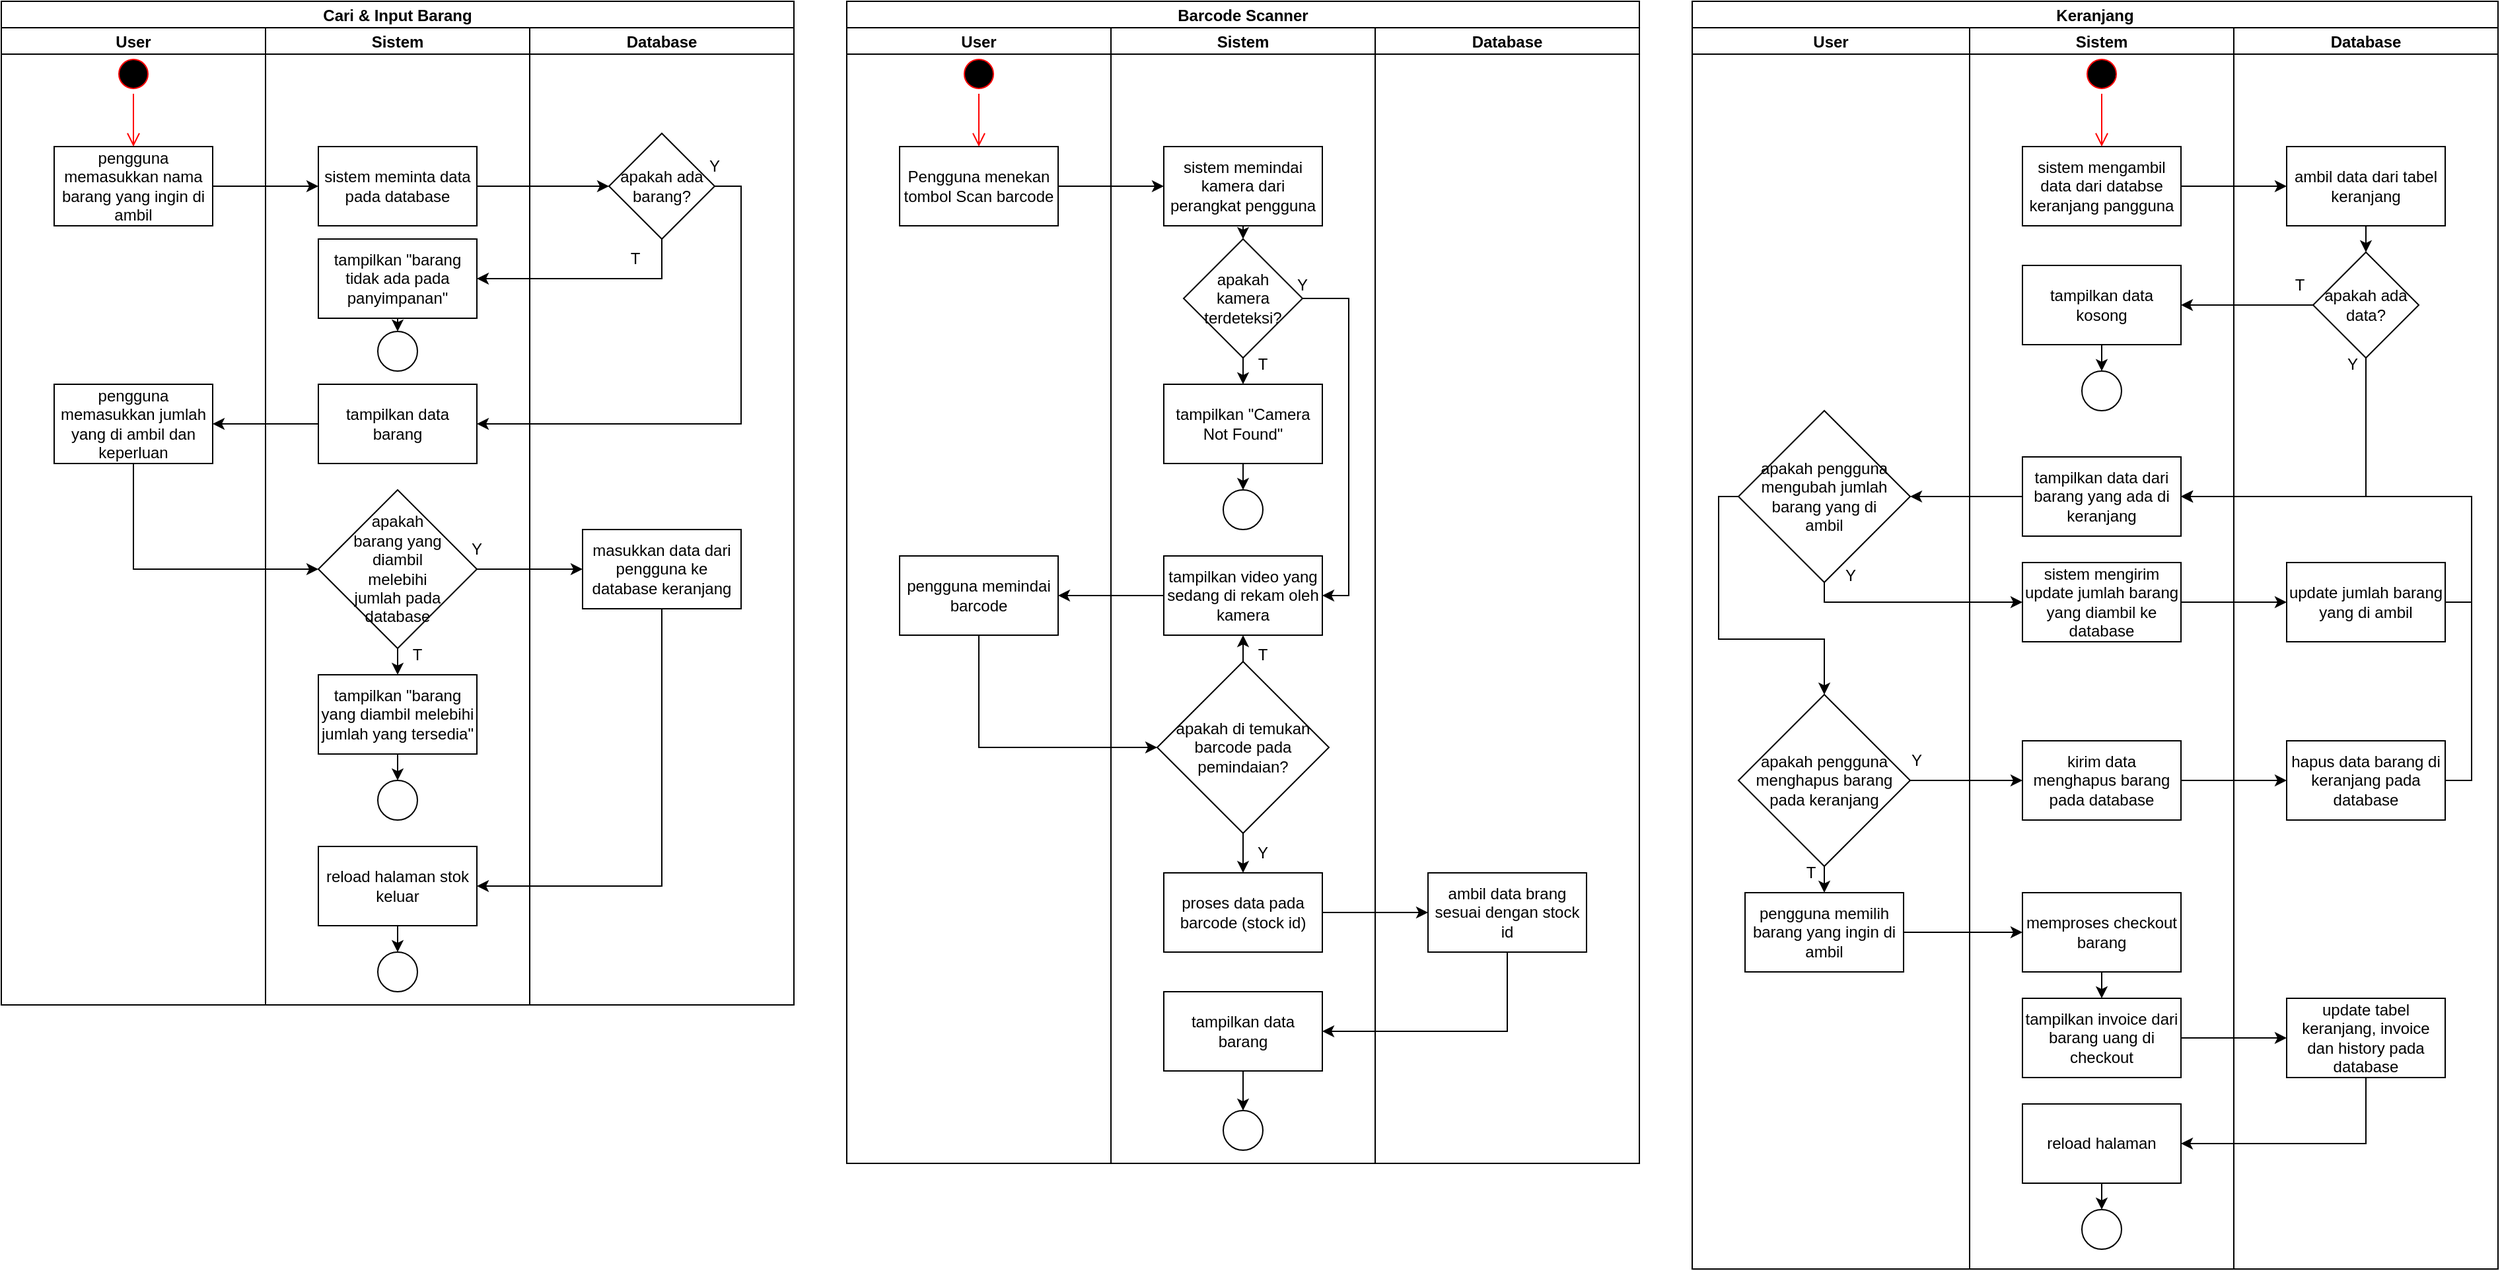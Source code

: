 <mxfile version="16.0.0" type="device"><diagram id="kzayJ_H7ZCPxrbQRtE1H" name="Page-1"><mxGraphModel dx="868" dy="482" grid="1" gridSize="10" guides="1" tooltips="1" connect="1" arrows="1" fold="1" page="1" pageScale="1" pageWidth="850" pageHeight="1100" math="0" shadow="0"><root><mxCell id="0"/><mxCell id="1" parent="0"/><mxCell id="sEa6n2HTUm80ZeUwqsdE-1" value="Cari &amp; Input Barang" style="swimlane;childLayout=stackLayout;resizeParent=1;resizeParentMax=0;startSize=20;" vertex="1" parent="1"><mxGeometry x="40" y="40" width="600" height="760" as="geometry"/></mxCell><mxCell id="sEa6n2HTUm80ZeUwqsdE-2" value="User" style="swimlane;startSize=20;" vertex="1" parent="sEa6n2HTUm80ZeUwqsdE-1"><mxGeometry y="20" width="200" height="740" as="geometry"/></mxCell><mxCell id="sEa6n2HTUm80ZeUwqsdE-5" value="" style="ellipse;html=1;shape=startState;fillColor=#000000;strokeColor=#ff0000;" vertex="1" parent="sEa6n2HTUm80ZeUwqsdE-2"><mxGeometry x="85" y="20" width="30" height="30" as="geometry"/></mxCell><mxCell id="sEa6n2HTUm80ZeUwqsdE-6" value="" style="edgeStyle=orthogonalEdgeStyle;html=1;verticalAlign=bottom;endArrow=open;endSize=8;strokeColor=#ff0000;rounded=0;" edge="1" source="sEa6n2HTUm80ZeUwqsdE-5" parent="sEa6n2HTUm80ZeUwqsdE-2"><mxGeometry relative="1" as="geometry"><mxPoint x="100" y="90" as="targetPoint"/></mxGeometry></mxCell><mxCell id="sEa6n2HTUm80ZeUwqsdE-8" value="pengguna memasukkan nama barang yang ingin di ambil" style="rounded=0;whiteSpace=wrap;html=1;" vertex="1" parent="sEa6n2HTUm80ZeUwqsdE-2"><mxGeometry x="40" y="90" width="120" height="60" as="geometry"/></mxCell><mxCell id="sEa6n2HTUm80ZeUwqsdE-15" value="pengguna memasukkan jumlah yang di ambil dan keperluan" style="rounded=0;whiteSpace=wrap;html=1;" vertex="1" parent="sEa6n2HTUm80ZeUwqsdE-2"><mxGeometry x="40" y="270" width="120" height="60" as="geometry"/></mxCell><mxCell id="sEa6n2HTUm80ZeUwqsdE-3" value="Sistem" style="swimlane;startSize=20;" vertex="1" parent="sEa6n2HTUm80ZeUwqsdE-1"><mxGeometry x="200" y="20" width="200" height="740" as="geometry"/></mxCell><mxCell id="sEa6n2HTUm80ZeUwqsdE-9" value="sistem meminta data pada database" style="rounded=0;whiteSpace=wrap;html=1;" vertex="1" parent="sEa6n2HTUm80ZeUwqsdE-3"><mxGeometry x="40" y="90" width="120" height="60" as="geometry"/></mxCell><mxCell id="sEa6n2HTUm80ZeUwqsdE-13" style="edgeStyle=orthogonalEdgeStyle;rounded=0;orthogonalLoop=1;jettySize=auto;html=1;exitX=0.5;exitY=1;exitDx=0;exitDy=0;entryX=0.5;entryY=0;entryDx=0;entryDy=0;" edge="1" parent="sEa6n2HTUm80ZeUwqsdE-3" source="sEa6n2HTUm80ZeUwqsdE-11" target="sEa6n2HTUm80ZeUwqsdE-12"><mxGeometry relative="1" as="geometry"/></mxCell><mxCell id="sEa6n2HTUm80ZeUwqsdE-11" value="tampilkan &quot;barang tidak ada pada panyimpanan&quot;" style="rounded=0;whiteSpace=wrap;html=1;" vertex="1" parent="sEa6n2HTUm80ZeUwqsdE-3"><mxGeometry x="40" y="160" width="120" height="60" as="geometry"/></mxCell><mxCell id="sEa6n2HTUm80ZeUwqsdE-12" value="" style="ellipse;whiteSpace=wrap;html=1;aspect=fixed;" vertex="1" parent="sEa6n2HTUm80ZeUwqsdE-3"><mxGeometry x="85" y="230" width="30" height="30" as="geometry"/></mxCell><mxCell id="sEa6n2HTUm80ZeUwqsdE-14" value="tampilkan data barang" style="rounded=0;whiteSpace=wrap;html=1;" vertex="1" parent="sEa6n2HTUm80ZeUwqsdE-3"><mxGeometry x="40" y="270" width="120" height="60" as="geometry"/></mxCell><mxCell id="sEa6n2HTUm80ZeUwqsdE-27" style="edgeStyle=orthogonalEdgeStyle;rounded=0;orthogonalLoop=1;jettySize=auto;html=1;exitX=0.5;exitY=1;exitDx=0;exitDy=0;entryX=0.5;entryY=0;entryDx=0;entryDy=0;" edge="1" parent="sEa6n2HTUm80ZeUwqsdE-3" source="sEa6n2HTUm80ZeUwqsdE-17" target="sEa6n2HTUm80ZeUwqsdE-16"><mxGeometry relative="1" as="geometry"/></mxCell><mxCell id="sEa6n2HTUm80ZeUwqsdE-17" value="apakah barang yang diambil melebihi jumlah pada database" style="rhombus;whiteSpace=wrap;html=1;spacing=20;spacingLeft=5;spacingRight=5;" vertex="1" parent="sEa6n2HTUm80ZeUwqsdE-3"><mxGeometry x="40" y="350" width="120" height="120" as="geometry"/></mxCell><mxCell id="sEa6n2HTUm80ZeUwqsdE-32" style="edgeStyle=orthogonalEdgeStyle;rounded=0;orthogonalLoop=1;jettySize=auto;html=1;exitX=0.5;exitY=1;exitDx=0;exitDy=0;entryX=0.5;entryY=0;entryDx=0;entryDy=0;" edge="1" parent="sEa6n2HTUm80ZeUwqsdE-3" source="sEa6n2HTUm80ZeUwqsdE-16" target="sEa6n2HTUm80ZeUwqsdE-31"><mxGeometry relative="1" as="geometry"/></mxCell><mxCell id="sEa6n2HTUm80ZeUwqsdE-16" value="tampilkan &quot;barang yang diambil melebihi jumlah yang tersedia&quot;" style="rounded=0;whiteSpace=wrap;html=1;" vertex="1" parent="sEa6n2HTUm80ZeUwqsdE-3"><mxGeometry x="40" y="490" width="120" height="60" as="geometry"/></mxCell><mxCell id="sEa6n2HTUm80ZeUwqsdE-30" style="edgeStyle=orthogonalEdgeStyle;rounded=0;orthogonalLoop=1;jettySize=auto;html=1;exitX=0.5;exitY=1;exitDx=0;exitDy=0;entryX=0.5;entryY=0;entryDx=0;entryDy=0;" edge="1" parent="sEa6n2HTUm80ZeUwqsdE-3" source="sEa6n2HTUm80ZeUwqsdE-19" target="sEa6n2HTUm80ZeUwqsdE-29"><mxGeometry relative="1" as="geometry"/></mxCell><mxCell id="sEa6n2HTUm80ZeUwqsdE-19" value="reload halaman stok keluar" style="rounded=0;whiteSpace=wrap;html=1;" vertex="1" parent="sEa6n2HTUm80ZeUwqsdE-3"><mxGeometry x="40" y="620" width="120" height="60" as="geometry"/></mxCell><mxCell id="sEa6n2HTUm80ZeUwqsdE-29" value="" style="ellipse;whiteSpace=wrap;html=1;aspect=fixed;" vertex="1" parent="sEa6n2HTUm80ZeUwqsdE-3"><mxGeometry x="85" y="700" width="30" height="30" as="geometry"/></mxCell><mxCell id="sEa6n2HTUm80ZeUwqsdE-31" value="" style="ellipse;whiteSpace=wrap;html=1;aspect=fixed;" vertex="1" parent="sEa6n2HTUm80ZeUwqsdE-3"><mxGeometry x="85" y="570" width="30" height="30" as="geometry"/></mxCell><mxCell id="sEa6n2HTUm80ZeUwqsdE-68" value="Y" style="text;html=1;strokeColor=none;fillColor=none;align=center;verticalAlign=middle;whiteSpace=wrap;rounded=0;" vertex="1" parent="sEa6n2HTUm80ZeUwqsdE-3"><mxGeometry x="130" y="380" width="60" height="30" as="geometry"/></mxCell><mxCell id="sEa6n2HTUm80ZeUwqsdE-69" value="T" style="text;html=1;strokeColor=none;fillColor=none;align=center;verticalAlign=middle;whiteSpace=wrap;rounded=0;" vertex="1" parent="sEa6n2HTUm80ZeUwqsdE-3"><mxGeometry x="85" y="460" width="60" height="30" as="geometry"/></mxCell><mxCell id="sEa6n2HTUm80ZeUwqsdE-4" value="Database" style="swimlane;startSize=20;" vertex="1" parent="sEa6n2HTUm80ZeUwqsdE-1"><mxGeometry x="400" y="20" width="200" height="740" as="geometry"/></mxCell><mxCell id="sEa6n2HTUm80ZeUwqsdE-10" value="apakah ada barang?" style="rhombus;whiteSpace=wrap;html=1;" vertex="1" parent="sEa6n2HTUm80ZeUwqsdE-4"><mxGeometry x="60" y="80" width="80" height="80" as="geometry"/></mxCell><mxCell id="sEa6n2HTUm80ZeUwqsdE-18" value="masukkan data dari pengguna ke database keranjang" style="rounded=0;whiteSpace=wrap;html=1;" vertex="1" parent="sEa6n2HTUm80ZeUwqsdE-4"><mxGeometry x="40" y="380" width="120" height="60" as="geometry"/></mxCell><mxCell id="sEa6n2HTUm80ZeUwqsdE-70" value="Y" style="text;html=1;strokeColor=none;fillColor=none;align=center;verticalAlign=middle;whiteSpace=wrap;rounded=0;" vertex="1" parent="sEa6n2HTUm80ZeUwqsdE-4"><mxGeometry x="110" y="90" width="60" height="30" as="geometry"/></mxCell><mxCell id="sEa6n2HTUm80ZeUwqsdE-71" value="T" style="text;html=1;strokeColor=none;fillColor=none;align=center;verticalAlign=middle;whiteSpace=wrap;rounded=0;" vertex="1" parent="sEa6n2HTUm80ZeUwqsdE-4"><mxGeometry x="50" y="160" width="60" height="30" as="geometry"/></mxCell><mxCell id="sEa6n2HTUm80ZeUwqsdE-20" style="edgeStyle=orthogonalEdgeStyle;rounded=0;orthogonalLoop=1;jettySize=auto;html=1;exitX=1;exitY=0.5;exitDx=0;exitDy=0;entryX=0;entryY=0.5;entryDx=0;entryDy=0;" edge="1" parent="sEa6n2HTUm80ZeUwqsdE-1" source="sEa6n2HTUm80ZeUwqsdE-8" target="sEa6n2HTUm80ZeUwqsdE-9"><mxGeometry relative="1" as="geometry"/></mxCell><mxCell id="sEa6n2HTUm80ZeUwqsdE-21" style="edgeStyle=orthogonalEdgeStyle;rounded=0;orthogonalLoop=1;jettySize=auto;html=1;exitX=1;exitY=0.5;exitDx=0;exitDy=0;" edge="1" parent="sEa6n2HTUm80ZeUwqsdE-1" source="sEa6n2HTUm80ZeUwqsdE-9" target="sEa6n2HTUm80ZeUwqsdE-10"><mxGeometry relative="1" as="geometry"/></mxCell><mxCell id="sEa6n2HTUm80ZeUwqsdE-22" style="edgeStyle=orthogonalEdgeStyle;rounded=0;orthogonalLoop=1;jettySize=auto;html=1;exitX=0.5;exitY=1;exitDx=0;exitDy=0;entryX=1;entryY=0.5;entryDx=0;entryDy=0;" edge="1" parent="sEa6n2HTUm80ZeUwqsdE-1" source="sEa6n2HTUm80ZeUwqsdE-10" target="sEa6n2HTUm80ZeUwqsdE-11"><mxGeometry relative="1" as="geometry"/></mxCell><mxCell id="sEa6n2HTUm80ZeUwqsdE-23" style="edgeStyle=orthogonalEdgeStyle;rounded=0;orthogonalLoop=1;jettySize=auto;html=1;exitX=1;exitY=0.5;exitDx=0;exitDy=0;entryX=1;entryY=0.5;entryDx=0;entryDy=0;" edge="1" parent="sEa6n2HTUm80ZeUwqsdE-1" source="sEa6n2HTUm80ZeUwqsdE-10" target="sEa6n2HTUm80ZeUwqsdE-14"><mxGeometry relative="1" as="geometry"/></mxCell><mxCell id="sEa6n2HTUm80ZeUwqsdE-24" style="edgeStyle=orthogonalEdgeStyle;rounded=0;orthogonalLoop=1;jettySize=auto;html=1;exitX=0;exitY=0.5;exitDx=0;exitDy=0;entryX=1;entryY=0.5;entryDx=0;entryDy=0;" edge="1" parent="sEa6n2HTUm80ZeUwqsdE-1" source="sEa6n2HTUm80ZeUwqsdE-14" target="sEa6n2HTUm80ZeUwqsdE-15"><mxGeometry relative="1" as="geometry"/></mxCell><mxCell id="sEa6n2HTUm80ZeUwqsdE-25" style="edgeStyle=orthogonalEdgeStyle;rounded=0;orthogonalLoop=1;jettySize=auto;html=1;exitX=0.5;exitY=1;exitDx=0;exitDy=0;entryX=0;entryY=0.5;entryDx=0;entryDy=0;" edge="1" parent="sEa6n2HTUm80ZeUwqsdE-1" source="sEa6n2HTUm80ZeUwqsdE-15" target="sEa6n2HTUm80ZeUwqsdE-17"><mxGeometry relative="1" as="geometry"/></mxCell><mxCell id="sEa6n2HTUm80ZeUwqsdE-26" style="edgeStyle=orthogonalEdgeStyle;rounded=0;orthogonalLoop=1;jettySize=auto;html=1;exitX=1;exitY=0.5;exitDx=0;exitDy=0;entryX=0;entryY=0.5;entryDx=0;entryDy=0;" edge="1" parent="sEa6n2HTUm80ZeUwqsdE-1" source="sEa6n2HTUm80ZeUwqsdE-17" target="sEa6n2HTUm80ZeUwqsdE-18"><mxGeometry relative="1" as="geometry"/></mxCell><mxCell id="sEa6n2HTUm80ZeUwqsdE-28" style="edgeStyle=orthogonalEdgeStyle;rounded=0;orthogonalLoop=1;jettySize=auto;html=1;exitX=0.5;exitY=1;exitDx=0;exitDy=0;entryX=1;entryY=0.5;entryDx=0;entryDy=0;" edge="1" parent="sEa6n2HTUm80ZeUwqsdE-1" source="sEa6n2HTUm80ZeUwqsdE-18" target="sEa6n2HTUm80ZeUwqsdE-19"><mxGeometry relative="1" as="geometry"/></mxCell><mxCell id="sEa6n2HTUm80ZeUwqsdE-33" value="Barcode Scanner" style="swimlane;childLayout=stackLayout;resizeParent=1;resizeParentMax=0;startSize=20;" vertex="1" parent="1"><mxGeometry x="680" y="40" width="600" height="880" as="geometry"/></mxCell><mxCell id="sEa6n2HTUm80ZeUwqsdE-34" value="User" style="swimlane;startSize=20;" vertex="1" parent="sEa6n2HTUm80ZeUwqsdE-33"><mxGeometry y="20" width="200" height="860" as="geometry"/></mxCell><mxCell id="sEa6n2HTUm80ZeUwqsdE-37" value="" style="ellipse;html=1;shape=startState;fillColor=#000000;strokeColor=#ff0000;" vertex="1" parent="sEa6n2HTUm80ZeUwqsdE-34"><mxGeometry x="85" y="20" width="30" height="30" as="geometry"/></mxCell><mxCell id="sEa6n2HTUm80ZeUwqsdE-38" value="" style="edgeStyle=orthogonalEdgeStyle;html=1;verticalAlign=bottom;endArrow=open;endSize=8;strokeColor=#ff0000;rounded=0;" edge="1" parent="sEa6n2HTUm80ZeUwqsdE-34" source="sEa6n2HTUm80ZeUwqsdE-37"><mxGeometry relative="1" as="geometry"><mxPoint x="100" y="90" as="targetPoint"/></mxGeometry></mxCell><mxCell id="sEa6n2HTUm80ZeUwqsdE-39" value="Pengguna menekan tombol Scan barcode" style="rounded=0;whiteSpace=wrap;html=1;" vertex="1" parent="sEa6n2HTUm80ZeUwqsdE-34"><mxGeometry x="40" y="90" width="120" height="60" as="geometry"/></mxCell><mxCell id="sEa6n2HTUm80ZeUwqsdE-45" value="pengguna memindai barcode" style="rounded=0;whiteSpace=wrap;html=1;" vertex="1" parent="sEa6n2HTUm80ZeUwqsdE-34"><mxGeometry x="40" y="400" width="120" height="60" as="geometry"/></mxCell><mxCell id="sEa6n2HTUm80ZeUwqsdE-35" value="Sistem" style="swimlane;startSize=20;" vertex="1" parent="sEa6n2HTUm80ZeUwqsdE-33"><mxGeometry x="200" y="20" width="200" height="860" as="geometry"/></mxCell><mxCell id="sEa6n2HTUm80ZeUwqsdE-64" style="edgeStyle=orthogonalEdgeStyle;rounded=0;orthogonalLoop=1;jettySize=auto;html=1;exitX=0.5;exitY=1;exitDx=0;exitDy=0;entryX=0.5;entryY=0;entryDx=0;entryDy=0;" edge="1" parent="sEa6n2HTUm80ZeUwqsdE-35" source="sEa6n2HTUm80ZeUwqsdE-40" target="sEa6n2HTUm80ZeUwqsdE-42"><mxGeometry relative="1" as="geometry"/></mxCell><mxCell id="sEa6n2HTUm80ZeUwqsdE-40" value="sistem memindai kamera dari perangkat pengguna" style="rounded=0;whiteSpace=wrap;html=1;" vertex="1" parent="sEa6n2HTUm80ZeUwqsdE-35"><mxGeometry x="40" y="90" width="120" height="60" as="geometry"/></mxCell><mxCell id="sEa6n2HTUm80ZeUwqsdE-62" style="edgeStyle=orthogonalEdgeStyle;rounded=0;orthogonalLoop=1;jettySize=auto;html=1;exitX=1;exitY=0.5;exitDx=0;exitDy=0;entryX=1;entryY=0.5;entryDx=0;entryDy=0;" edge="1" parent="sEa6n2HTUm80ZeUwqsdE-35" source="sEa6n2HTUm80ZeUwqsdE-42" target="sEa6n2HTUm80ZeUwqsdE-43"><mxGeometry relative="1" as="geometry"><Array as="points"><mxPoint x="180" y="205"/><mxPoint x="180" y="430"/></Array></mxGeometry></mxCell><mxCell id="sEa6n2HTUm80ZeUwqsdE-65" style="edgeStyle=orthogonalEdgeStyle;rounded=0;orthogonalLoop=1;jettySize=auto;html=1;exitX=0.5;exitY=1;exitDx=0;exitDy=0;entryX=0.5;entryY=0;entryDx=0;entryDy=0;" edge="1" parent="sEa6n2HTUm80ZeUwqsdE-35" source="sEa6n2HTUm80ZeUwqsdE-42" target="sEa6n2HTUm80ZeUwqsdE-41"><mxGeometry relative="1" as="geometry"/></mxCell><mxCell id="sEa6n2HTUm80ZeUwqsdE-42" value="apakah kamera terdeteksi?" style="rhombus;whiteSpace=wrap;html=1;spacing=10;" vertex="1" parent="sEa6n2HTUm80ZeUwqsdE-35"><mxGeometry x="55" y="160" width="90" height="90" as="geometry"/></mxCell><mxCell id="sEa6n2HTUm80ZeUwqsdE-60" style="edgeStyle=orthogonalEdgeStyle;rounded=0;orthogonalLoop=1;jettySize=auto;html=1;exitX=0.5;exitY=1;exitDx=0;exitDy=0;entryX=0.5;entryY=0;entryDx=0;entryDy=0;" edge="1" parent="sEa6n2HTUm80ZeUwqsdE-35" source="sEa6n2HTUm80ZeUwqsdE-41" target="sEa6n2HTUm80ZeUwqsdE-44"><mxGeometry relative="1" as="geometry"/></mxCell><mxCell id="sEa6n2HTUm80ZeUwqsdE-41" value="tampilkan &quot;Camera Not Found&quot;" style="rounded=0;whiteSpace=wrap;html=1;" vertex="1" parent="sEa6n2HTUm80ZeUwqsdE-35"><mxGeometry x="40" y="270" width="120" height="60" as="geometry"/></mxCell><mxCell id="sEa6n2HTUm80ZeUwqsdE-43" value="tampilkan video yang sedang di rekam oleh kamera" style="rounded=0;whiteSpace=wrap;html=1;" vertex="1" parent="sEa6n2HTUm80ZeUwqsdE-35"><mxGeometry x="40" y="400" width="120" height="60" as="geometry"/></mxCell><mxCell id="sEa6n2HTUm80ZeUwqsdE-44" value="" style="ellipse;whiteSpace=wrap;html=1;aspect=fixed;" vertex="1" parent="sEa6n2HTUm80ZeUwqsdE-35"><mxGeometry x="85" y="350" width="30" height="30" as="geometry"/></mxCell><mxCell id="sEa6n2HTUm80ZeUwqsdE-55" style="edgeStyle=orthogonalEdgeStyle;rounded=0;orthogonalLoop=1;jettySize=auto;html=1;exitX=0.5;exitY=1;exitDx=0;exitDy=0;entryX=0.5;entryY=0;entryDx=0;entryDy=0;" edge="1" parent="sEa6n2HTUm80ZeUwqsdE-35" source="sEa6n2HTUm80ZeUwqsdE-47" target="sEa6n2HTUm80ZeUwqsdE-48"><mxGeometry relative="1" as="geometry"/></mxCell><mxCell id="sEa6n2HTUm80ZeUwqsdE-56" style="edgeStyle=orthogonalEdgeStyle;rounded=0;orthogonalLoop=1;jettySize=auto;html=1;exitX=0.5;exitY=0;exitDx=0;exitDy=0;entryX=0.5;entryY=1;entryDx=0;entryDy=0;" edge="1" parent="sEa6n2HTUm80ZeUwqsdE-35" source="sEa6n2HTUm80ZeUwqsdE-47" target="sEa6n2HTUm80ZeUwqsdE-43"><mxGeometry relative="1" as="geometry"/></mxCell><mxCell id="sEa6n2HTUm80ZeUwqsdE-47" value="apakah di temukan barcode pada pemindaian?" style="rhombus;whiteSpace=wrap;html=1;spacing=7;" vertex="1" parent="sEa6n2HTUm80ZeUwqsdE-35"><mxGeometry x="35" y="480" width="130" height="130" as="geometry"/></mxCell><mxCell id="sEa6n2HTUm80ZeUwqsdE-48" value="proses data pada barcode (stock id)" style="rounded=0;whiteSpace=wrap;html=1;" vertex="1" parent="sEa6n2HTUm80ZeUwqsdE-35"><mxGeometry x="40" y="640" width="120" height="60" as="geometry"/></mxCell><mxCell id="sEa6n2HTUm80ZeUwqsdE-52" style="edgeStyle=orthogonalEdgeStyle;rounded=0;orthogonalLoop=1;jettySize=auto;html=1;exitX=0.5;exitY=1;exitDx=0;exitDy=0;entryX=0.5;entryY=0;entryDx=0;entryDy=0;" edge="1" parent="sEa6n2HTUm80ZeUwqsdE-35" source="sEa6n2HTUm80ZeUwqsdE-50" target="sEa6n2HTUm80ZeUwqsdE-51"><mxGeometry relative="1" as="geometry"/></mxCell><mxCell id="sEa6n2HTUm80ZeUwqsdE-50" value="tampilkan data barang" style="rounded=0;whiteSpace=wrap;html=1;" vertex="1" parent="sEa6n2HTUm80ZeUwqsdE-35"><mxGeometry x="40" y="730" width="120" height="60" as="geometry"/></mxCell><mxCell id="sEa6n2HTUm80ZeUwqsdE-51" value="" style="ellipse;whiteSpace=wrap;html=1;aspect=fixed;" vertex="1" parent="sEa6n2HTUm80ZeUwqsdE-35"><mxGeometry x="85" y="820" width="30" height="30" as="geometry"/></mxCell><mxCell id="sEa6n2HTUm80ZeUwqsdE-66" value="Y" style="text;html=1;strokeColor=none;fillColor=none;align=center;verticalAlign=middle;whiteSpace=wrap;rounded=0;" vertex="1" parent="sEa6n2HTUm80ZeUwqsdE-35"><mxGeometry x="85" y="610" width="60" height="30" as="geometry"/></mxCell><mxCell id="sEa6n2HTUm80ZeUwqsdE-67" value="T" style="text;html=1;strokeColor=none;fillColor=none;align=center;verticalAlign=middle;whiteSpace=wrap;rounded=0;" vertex="1" parent="sEa6n2HTUm80ZeUwqsdE-35"><mxGeometry x="85" y="460" width="60" height="30" as="geometry"/></mxCell><mxCell id="sEa6n2HTUm80ZeUwqsdE-72" value="T" style="text;html=1;strokeColor=none;fillColor=none;align=center;verticalAlign=middle;whiteSpace=wrap;rounded=0;" vertex="1" parent="sEa6n2HTUm80ZeUwqsdE-35"><mxGeometry x="85" y="240" width="60" height="30" as="geometry"/></mxCell><mxCell id="sEa6n2HTUm80ZeUwqsdE-73" value="Y" style="text;html=1;strokeColor=none;fillColor=none;align=center;verticalAlign=middle;whiteSpace=wrap;rounded=0;" vertex="1" parent="sEa6n2HTUm80ZeUwqsdE-35"><mxGeometry x="115" y="180" width="60" height="30" as="geometry"/></mxCell><mxCell id="sEa6n2HTUm80ZeUwqsdE-36" value="Database" style="swimlane;startSize=20;" vertex="1" parent="sEa6n2HTUm80ZeUwqsdE-33"><mxGeometry x="400" y="20" width="200" height="860" as="geometry"/></mxCell><mxCell id="sEa6n2HTUm80ZeUwqsdE-49" value="ambil data brang sesuai dengan stock id" style="rounded=0;whiteSpace=wrap;html=1;" vertex="1" parent="sEa6n2HTUm80ZeUwqsdE-36"><mxGeometry x="40" y="640" width="120" height="60" as="geometry"/></mxCell><mxCell id="sEa6n2HTUm80ZeUwqsdE-53" style="edgeStyle=orthogonalEdgeStyle;rounded=0;orthogonalLoop=1;jettySize=auto;html=1;exitX=1;exitY=0.5;exitDx=0;exitDy=0;entryX=0;entryY=0.5;entryDx=0;entryDy=0;" edge="1" parent="sEa6n2HTUm80ZeUwqsdE-33" source="sEa6n2HTUm80ZeUwqsdE-48" target="sEa6n2HTUm80ZeUwqsdE-49"><mxGeometry relative="1" as="geometry"/></mxCell><mxCell id="sEa6n2HTUm80ZeUwqsdE-54" style="edgeStyle=orthogonalEdgeStyle;rounded=0;orthogonalLoop=1;jettySize=auto;html=1;exitX=0.5;exitY=1;exitDx=0;exitDy=0;entryX=1;entryY=0.5;entryDx=0;entryDy=0;" edge="1" parent="sEa6n2HTUm80ZeUwqsdE-33" source="sEa6n2HTUm80ZeUwqsdE-49" target="sEa6n2HTUm80ZeUwqsdE-50"><mxGeometry relative="1" as="geometry"/></mxCell><mxCell id="sEa6n2HTUm80ZeUwqsdE-57" style="edgeStyle=orthogonalEdgeStyle;rounded=0;orthogonalLoop=1;jettySize=auto;html=1;exitX=0;exitY=0.5;exitDx=0;exitDy=0;entryX=1;entryY=0.5;entryDx=0;entryDy=0;" edge="1" parent="sEa6n2HTUm80ZeUwqsdE-33" source="sEa6n2HTUm80ZeUwqsdE-43" target="sEa6n2HTUm80ZeUwqsdE-45"><mxGeometry relative="1" as="geometry"/></mxCell><mxCell id="sEa6n2HTUm80ZeUwqsdE-58" style="edgeStyle=orthogonalEdgeStyle;rounded=0;orthogonalLoop=1;jettySize=auto;html=1;exitX=0.5;exitY=1;exitDx=0;exitDy=0;entryX=0;entryY=0.5;entryDx=0;entryDy=0;" edge="1" parent="sEa6n2HTUm80ZeUwqsdE-33" source="sEa6n2HTUm80ZeUwqsdE-45" target="sEa6n2HTUm80ZeUwqsdE-47"><mxGeometry relative="1" as="geometry"/></mxCell><mxCell id="sEa6n2HTUm80ZeUwqsdE-63" style="edgeStyle=orthogonalEdgeStyle;rounded=0;orthogonalLoop=1;jettySize=auto;html=1;exitX=1;exitY=0.5;exitDx=0;exitDy=0;entryX=0;entryY=0.5;entryDx=0;entryDy=0;" edge="1" parent="sEa6n2HTUm80ZeUwqsdE-33" source="sEa6n2HTUm80ZeUwqsdE-39" target="sEa6n2HTUm80ZeUwqsdE-40"><mxGeometry relative="1" as="geometry"/></mxCell><mxCell id="sEa6n2HTUm80ZeUwqsdE-74" value="Keranjang" style="swimlane;childLayout=stackLayout;resizeParent=1;resizeParentMax=0;startSize=20;" vertex="1" parent="1"><mxGeometry x="1320" y="40" width="610" height="960" as="geometry"/></mxCell><mxCell id="sEa6n2HTUm80ZeUwqsdE-75" value="User" style="swimlane;startSize=20;" vertex="1" parent="sEa6n2HTUm80ZeUwqsdE-74"><mxGeometry y="20" width="210" height="940" as="geometry"/></mxCell><mxCell id="sEa6n2HTUm80ZeUwqsdE-105" style="edgeStyle=orthogonalEdgeStyle;rounded=0;orthogonalLoop=1;jettySize=auto;html=1;exitX=0;exitY=0.5;exitDx=0;exitDy=0;entryX=0.5;entryY=0;entryDx=0;entryDy=0;" edge="1" parent="sEa6n2HTUm80ZeUwqsdE-75" source="sEa6n2HTUm80ZeUwqsdE-86" target="sEa6n2HTUm80ZeUwqsdE-88"><mxGeometry relative="1" as="geometry"><Array as="points"><mxPoint x="20" y="355"/><mxPoint x="20" y="463"/><mxPoint x="100" y="463"/></Array></mxGeometry></mxCell><mxCell id="sEa6n2HTUm80ZeUwqsdE-86" value="apakah pengguna mengubah jumlah barang yang di ambil" style="rhombus;whiteSpace=wrap;html=1;spacing=10;spacingLeft=5;spacingRight=5;" vertex="1" parent="sEa6n2HTUm80ZeUwqsdE-75"><mxGeometry x="35" y="290" width="130" height="130" as="geometry"/></mxCell><mxCell id="sEa6n2HTUm80ZeUwqsdE-84" value="pengguna memilih barang yang ingin di ambil" style="rounded=0;whiteSpace=wrap;html=1;" vertex="1" parent="sEa6n2HTUm80ZeUwqsdE-75"><mxGeometry x="40" y="655" width="120" height="60" as="geometry"/></mxCell><mxCell id="sEa6n2HTUm80ZeUwqsdE-111" style="edgeStyle=orthogonalEdgeStyle;rounded=0;orthogonalLoop=1;jettySize=auto;html=1;exitX=0.5;exitY=1;exitDx=0;exitDy=0;entryX=0.5;entryY=0;entryDx=0;entryDy=0;" edge="1" parent="sEa6n2HTUm80ZeUwqsdE-75" source="sEa6n2HTUm80ZeUwqsdE-88" target="sEa6n2HTUm80ZeUwqsdE-84"><mxGeometry relative="1" as="geometry"/></mxCell><mxCell id="sEa6n2HTUm80ZeUwqsdE-88" value="apakah pengguna menghapus barang pada keranjang" style="rhombus;whiteSpace=wrap;html=1;spacing=7;" vertex="1" parent="sEa6n2HTUm80ZeUwqsdE-75"><mxGeometry x="35" y="505" width="130" height="130" as="geometry"/></mxCell><mxCell id="sEa6n2HTUm80ZeUwqsdE-119" value="T" style="text;html=1;strokeColor=none;fillColor=none;align=center;verticalAlign=middle;whiteSpace=wrap;rounded=0;fontColor=none;noLabel=1;" vertex="1" parent="sEa6n2HTUm80ZeUwqsdE-75"><mxGeometry y="330" width="60" height="30" as="geometry"/></mxCell><mxCell id="sEa6n2HTUm80ZeUwqsdE-120" value="T" style="text;html=1;strokeColor=none;fillColor=none;align=center;verticalAlign=middle;whiteSpace=wrap;rounded=0;" vertex="1" parent="sEa6n2HTUm80ZeUwqsdE-75"><mxGeometry x="60" y="625" width="60" height="30" as="geometry"/></mxCell><mxCell id="sEa6n2HTUm80ZeUwqsdE-122" value="Y" style="text;html=1;strokeColor=none;fillColor=none;align=center;verticalAlign=middle;whiteSpace=wrap;rounded=0;" vertex="1" parent="sEa6n2HTUm80ZeUwqsdE-75"><mxGeometry x="90" y="400" width="60" height="30" as="geometry"/></mxCell><mxCell id="sEa6n2HTUm80ZeUwqsdE-123" value="Y" style="text;html=1;strokeColor=none;fillColor=none;align=center;verticalAlign=middle;whiteSpace=wrap;rounded=0;" vertex="1" parent="sEa6n2HTUm80ZeUwqsdE-75"><mxGeometry x="140" y="540" width="60" height="30" as="geometry"/></mxCell><mxCell id="sEa6n2HTUm80ZeUwqsdE-102" style="edgeStyle=orthogonalEdgeStyle;rounded=0;orthogonalLoop=1;jettySize=auto;html=1;exitX=0;exitY=0.5;exitDx=0;exitDy=0;entryX=1;entryY=0.5;entryDx=0;entryDy=0;" edge="1" parent="sEa6n2HTUm80ZeUwqsdE-74" source="sEa6n2HTUm80ZeUwqsdE-83" target="sEa6n2HTUm80ZeUwqsdE-86"><mxGeometry relative="1" as="geometry"/></mxCell><mxCell id="sEa6n2HTUm80ZeUwqsdE-103" style="edgeStyle=orthogonalEdgeStyle;rounded=0;orthogonalLoop=1;jettySize=auto;html=1;exitX=0.5;exitY=1;exitDx=0;exitDy=0;entryX=0;entryY=0.5;entryDx=0;entryDy=0;" edge="1" parent="sEa6n2HTUm80ZeUwqsdE-74" source="sEa6n2HTUm80ZeUwqsdE-86" target="sEa6n2HTUm80ZeUwqsdE-85"><mxGeometry relative="1" as="geometry"><Array as="points"><mxPoint x="100" y="455"/></Array></mxGeometry></mxCell><mxCell id="sEa6n2HTUm80ZeUwqsdE-104" style="edgeStyle=orthogonalEdgeStyle;rounded=0;orthogonalLoop=1;jettySize=auto;html=1;exitX=1;exitY=0.5;exitDx=0;exitDy=0;entryX=0;entryY=0.5;entryDx=0;entryDy=0;" edge="1" parent="sEa6n2HTUm80ZeUwqsdE-74" source="sEa6n2HTUm80ZeUwqsdE-85" target="sEa6n2HTUm80ZeUwqsdE-87"><mxGeometry relative="1" as="geometry"/></mxCell><mxCell id="sEa6n2HTUm80ZeUwqsdE-106" style="edgeStyle=orthogonalEdgeStyle;rounded=0;orthogonalLoop=1;jettySize=auto;html=1;exitX=1;exitY=0.5;exitDx=0;exitDy=0;entryX=0;entryY=0.5;entryDx=0;entryDy=0;" edge="1" parent="sEa6n2HTUm80ZeUwqsdE-74" source="sEa6n2HTUm80ZeUwqsdE-88" target="sEa6n2HTUm80ZeUwqsdE-89"><mxGeometry relative="1" as="geometry"/></mxCell><mxCell id="sEa6n2HTUm80ZeUwqsdE-107" style="edgeStyle=orthogonalEdgeStyle;rounded=0;orthogonalLoop=1;jettySize=auto;html=1;exitX=1;exitY=0.5;exitDx=0;exitDy=0;entryX=0;entryY=0.5;entryDx=0;entryDy=0;" edge="1" parent="sEa6n2HTUm80ZeUwqsdE-74" source="sEa6n2HTUm80ZeUwqsdE-89" target="sEa6n2HTUm80ZeUwqsdE-90"><mxGeometry relative="1" as="geometry"/></mxCell><mxCell id="sEa6n2HTUm80ZeUwqsdE-112" style="edgeStyle=orthogonalEdgeStyle;rounded=0;orthogonalLoop=1;jettySize=auto;html=1;exitX=1;exitY=0.5;exitDx=0;exitDy=0;entryX=0;entryY=0.5;entryDx=0;entryDy=0;" edge="1" parent="sEa6n2HTUm80ZeUwqsdE-74" source="sEa6n2HTUm80ZeUwqsdE-84" target="sEa6n2HTUm80ZeUwqsdE-91"><mxGeometry relative="1" as="geometry"/></mxCell><mxCell id="sEa6n2HTUm80ZeUwqsdE-115" style="edgeStyle=orthogonalEdgeStyle;rounded=0;orthogonalLoop=1;jettySize=auto;html=1;exitX=1;exitY=0.5;exitDx=0;exitDy=0;entryX=0;entryY=0.5;entryDx=0;entryDy=0;" edge="1" parent="sEa6n2HTUm80ZeUwqsdE-74" source="sEa6n2HTUm80ZeUwqsdE-92" target="sEa6n2HTUm80ZeUwqsdE-93"><mxGeometry relative="1" as="geometry"/></mxCell><mxCell id="sEa6n2HTUm80ZeUwqsdE-116" style="edgeStyle=orthogonalEdgeStyle;rounded=0;orthogonalLoop=1;jettySize=auto;html=1;exitX=0.5;exitY=1;exitDx=0;exitDy=0;entryX=1;entryY=0.5;entryDx=0;entryDy=0;" edge="1" parent="sEa6n2HTUm80ZeUwqsdE-74" source="sEa6n2HTUm80ZeUwqsdE-93" target="sEa6n2HTUm80ZeUwqsdE-94"><mxGeometry relative="1" as="geometry"/></mxCell><mxCell id="sEa6n2HTUm80ZeUwqsdE-76" value="Sistem" style="swimlane;startSize=20;" vertex="1" parent="sEa6n2HTUm80ZeUwqsdE-74"><mxGeometry x="210" y="20" width="200" height="940" as="geometry"/></mxCell><mxCell id="sEa6n2HTUm80ZeUwqsdE-79" value="" style="edgeStyle=orthogonalEdgeStyle;html=1;verticalAlign=bottom;endArrow=open;endSize=8;strokeColor=#ff0000;rounded=0;" edge="1" parent="sEa6n2HTUm80ZeUwqsdE-76" source="sEa6n2HTUm80ZeUwqsdE-78"><mxGeometry relative="1" as="geometry"><mxPoint x="100" y="90" as="targetPoint"/></mxGeometry></mxCell><mxCell id="sEa6n2HTUm80ZeUwqsdE-78" value="Use" style="ellipse;html=1;shape=startState;fillColor=#000000;strokeColor=#ff0000;" vertex="1" parent="sEa6n2HTUm80ZeUwqsdE-76"><mxGeometry x="85" y="20" width="30" height="30" as="geometry"/></mxCell><mxCell id="sEa6n2HTUm80ZeUwqsdE-80" value="sistem mengambil data dari databse keranjang pangguna" style="rounded=0;whiteSpace=wrap;html=1;" vertex="1" parent="sEa6n2HTUm80ZeUwqsdE-76"><mxGeometry x="40" y="90" width="120" height="60" as="geometry"/></mxCell><mxCell id="sEa6n2HTUm80ZeUwqsdE-126" style="edgeStyle=orthogonalEdgeStyle;rounded=0;orthogonalLoop=1;jettySize=auto;html=1;exitX=0.5;exitY=1;exitDx=0;exitDy=0;entryX=0.5;entryY=0;entryDx=0;entryDy=0;" edge="1" parent="sEa6n2HTUm80ZeUwqsdE-76" source="sEa6n2HTUm80ZeUwqsdE-82" target="sEa6n2HTUm80ZeUwqsdE-125"><mxGeometry relative="1" as="geometry"/></mxCell><mxCell id="sEa6n2HTUm80ZeUwqsdE-82" value="tampilkan data kosong" style="rounded=0;whiteSpace=wrap;html=1;" vertex="1" parent="sEa6n2HTUm80ZeUwqsdE-76"><mxGeometry x="40" y="180" width="120" height="60" as="geometry"/></mxCell><mxCell id="sEa6n2HTUm80ZeUwqsdE-83" value="tampilkan data dari barang yang ada di keranjang" style="rounded=0;whiteSpace=wrap;html=1;" vertex="1" parent="sEa6n2HTUm80ZeUwqsdE-76"><mxGeometry x="40" y="325" width="120" height="60" as="geometry"/></mxCell><mxCell id="sEa6n2HTUm80ZeUwqsdE-85" value="sistem mengirim update jumlah barang yang diambil ke database" style="rounded=0;whiteSpace=wrap;html=1;" vertex="1" parent="sEa6n2HTUm80ZeUwqsdE-76"><mxGeometry x="40" y="405" width="120" height="60" as="geometry"/></mxCell><mxCell id="sEa6n2HTUm80ZeUwqsdE-89" value="kirim data menghapus barang pada database" style="rounded=0;whiteSpace=wrap;html=1;" vertex="1" parent="sEa6n2HTUm80ZeUwqsdE-76"><mxGeometry x="40" y="540" width="120" height="60" as="geometry"/></mxCell><mxCell id="sEa6n2HTUm80ZeUwqsdE-114" style="edgeStyle=orthogonalEdgeStyle;rounded=0;orthogonalLoop=1;jettySize=auto;html=1;exitX=0.5;exitY=1;exitDx=0;exitDy=0;entryX=0.5;entryY=0;entryDx=0;entryDy=0;" edge="1" parent="sEa6n2HTUm80ZeUwqsdE-76" source="sEa6n2HTUm80ZeUwqsdE-91" target="sEa6n2HTUm80ZeUwqsdE-92"><mxGeometry relative="1" as="geometry"/></mxCell><mxCell id="sEa6n2HTUm80ZeUwqsdE-91" value="memproses checkout barang" style="rounded=0;whiteSpace=wrap;html=1;" vertex="1" parent="sEa6n2HTUm80ZeUwqsdE-76"><mxGeometry x="40" y="655" width="120" height="60" as="geometry"/></mxCell><mxCell id="sEa6n2HTUm80ZeUwqsdE-92" value="tampilkan invoice dari barang uang di checkout" style="rounded=0;whiteSpace=wrap;html=1;" vertex="1" parent="sEa6n2HTUm80ZeUwqsdE-76"><mxGeometry x="40" y="735" width="120" height="60" as="geometry"/></mxCell><mxCell id="sEa6n2HTUm80ZeUwqsdE-117" style="edgeStyle=orthogonalEdgeStyle;rounded=0;orthogonalLoop=1;jettySize=auto;html=1;exitX=0.5;exitY=1;exitDx=0;exitDy=0;entryX=0.5;entryY=0;entryDx=0;entryDy=0;" edge="1" parent="sEa6n2HTUm80ZeUwqsdE-76" source="sEa6n2HTUm80ZeUwqsdE-94" target="sEa6n2HTUm80ZeUwqsdE-95"><mxGeometry relative="1" as="geometry"/></mxCell><mxCell id="sEa6n2HTUm80ZeUwqsdE-94" value="reload halaman" style="rounded=0;whiteSpace=wrap;html=1;" vertex="1" parent="sEa6n2HTUm80ZeUwqsdE-76"><mxGeometry x="40" y="815" width="120" height="60" as="geometry"/></mxCell><mxCell id="sEa6n2HTUm80ZeUwqsdE-95" value="" style="ellipse;whiteSpace=wrap;html=1;aspect=fixed;" vertex="1" parent="sEa6n2HTUm80ZeUwqsdE-76"><mxGeometry x="85" y="895" width="30" height="30" as="geometry"/></mxCell><mxCell id="sEa6n2HTUm80ZeUwqsdE-125" value="" style="ellipse;whiteSpace=wrap;html=1;aspect=fixed;" vertex="1" parent="sEa6n2HTUm80ZeUwqsdE-76"><mxGeometry x="85" y="260" width="30" height="30" as="geometry"/></mxCell><mxCell id="sEa6n2HTUm80ZeUwqsdE-77" value="Database" style="swimlane;startSize=20;" vertex="1" parent="sEa6n2HTUm80ZeUwqsdE-74"><mxGeometry x="410" y="20" width="200" height="940" as="geometry"/></mxCell><mxCell id="sEa6n2HTUm80ZeUwqsdE-87" value="update jumlah barang yang di ambil" style="rounded=0;whiteSpace=wrap;html=1;" vertex="1" parent="sEa6n2HTUm80ZeUwqsdE-77"><mxGeometry x="40" y="405" width="120" height="60" as="geometry"/></mxCell><mxCell id="sEa6n2HTUm80ZeUwqsdE-90" value="hapus data barang di keranjang pada database" style="rounded=0;whiteSpace=wrap;html=1;" vertex="1" parent="sEa6n2HTUm80ZeUwqsdE-77"><mxGeometry x="40" y="540" width="120" height="60" as="geometry"/></mxCell><mxCell id="sEa6n2HTUm80ZeUwqsdE-93" value="update tabel keranjang, invoice dan history pada database" style="rounded=0;whiteSpace=wrap;html=1;" vertex="1" parent="sEa6n2HTUm80ZeUwqsdE-77"><mxGeometry x="40" y="735" width="120" height="60" as="geometry"/></mxCell><mxCell id="sEa6n2HTUm80ZeUwqsdE-99" style="edgeStyle=orthogonalEdgeStyle;rounded=0;orthogonalLoop=1;jettySize=auto;html=1;exitX=0.5;exitY=1;exitDx=0;exitDy=0;entryX=0.5;entryY=0;entryDx=0;entryDy=0;" edge="1" parent="sEa6n2HTUm80ZeUwqsdE-77" source="sEa6n2HTUm80ZeUwqsdE-97" target="sEa6n2HTUm80ZeUwqsdE-81"><mxGeometry relative="1" as="geometry"/></mxCell><mxCell id="sEa6n2HTUm80ZeUwqsdE-97" value="ambil data dari tabel keranjang" style="rounded=0;whiteSpace=wrap;html=1;" vertex="1" parent="sEa6n2HTUm80ZeUwqsdE-77"><mxGeometry x="40" y="90" width="120" height="60" as="geometry"/></mxCell><mxCell id="sEa6n2HTUm80ZeUwqsdE-81" value="apakah ada data?" style="rhombus;whiteSpace=wrap;html=1;" vertex="1" parent="sEa6n2HTUm80ZeUwqsdE-77"><mxGeometry x="60" y="170" width="80" height="80" as="geometry"/></mxCell><mxCell id="sEa6n2HTUm80ZeUwqsdE-118" value="T" style="text;html=1;strokeColor=none;fillColor=none;align=center;verticalAlign=middle;whiteSpace=wrap;rounded=0;" vertex="1" parent="sEa6n2HTUm80ZeUwqsdE-77"><mxGeometry x="20" y="180" width="60" height="30" as="geometry"/></mxCell><mxCell id="sEa6n2HTUm80ZeUwqsdE-121" value="Y" style="text;html=1;strokeColor=none;fillColor=none;align=center;verticalAlign=middle;whiteSpace=wrap;rounded=0;" vertex="1" parent="sEa6n2HTUm80ZeUwqsdE-77"><mxGeometry x="60" y="240" width="60" height="30" as="geometry"/></mxCell><mxCell id="sEa6n2HTUm80ZeUwqsdE-98" style="edgeStyle=orthogonalEdgeStyle;rounded=0;orthogonalLoop=1;jettySize=auto;html=1;exitX=1;exitY=0.5;exitDx=0;exitDy=0;entryX=0;entryY=0.5;entryDx=0;entryDy=0;" edge="1" parent="sEa6n2HTUm80ZeUwqsdE-74" source="sEa6n2HTUm80ZeUwqsdE-80" target="sEa6n2HTUm80ZeUwqsdE-97"><mxGeometry relative="1" as="geometry"/></mxCell><mxCell id="sEa6n2HTUm80ZeUwqsdE-100" style="edgeStyle=orthogonalEdgeStyle;rounded=0;orthogonalLoop=1;jettySize=auto;html=1;exitX=0;exitY=0.5;exitDx=0;exitDy=0;entryX=1;entryY=0.5;entryDx=0;entryDy=0;" edge="1" parent="sEa6n2HTUm80ZeUwqsdE-74" source="sEa6n2HTUm80ZeUwqsdE-81" target="sEa6n2HTUm80ZeUwqsdE-82"><mxGeometry relative="1" as="geometry"/></mxCell><mxCell id="sEa6n2HTUm80ZeUwqsdE-109" style="edgeStyle=orthogonalEdgeStyle;rounded=0;orthogonalLoop=1;jettySize=auto;html=1;exitX=1;exitY=0.5;exitDx=0;exitDy=0;entryX=1;entryY=0.5;entryDx=0;entryDy=0;" edge="1" parent="sEa6n2HTUm80ZeUwqsdE-74" source="sEa6n2HTUm80ZeUwqsdE-87" target="sEa6n2HTUm80ZeUwqsdE-83"><mxGeometry relative="1" as="geometry"/></mxCell><mxCell id="sEa6n2HTUm80ZeUwqsdE-110" style="edgeStyle=orthogonalEdgeStyle;rounded=0;orthogonalLoop=1;jettySize=auto;html=1;exitX=1;exitY=0.5;exitDx=0;exitDy=0;entryX=1;entryY=0.5;entryDx=0;entryDy=0;" edge="1" parent="sEa6n2HTUm80ZeUwqsdE-74" source="sEa6n2HTUm80ZeUwqsdE-90" target="sEa6n2HTUm80ZeUwqsdE-83"><mxGeometry relative="1" as="geometry"/></mxCell><mxCell id="sEa6n2HTUm80ZeUwqsdE-124" style="edgeStyle=orthogonalEdgeStyle;rounded=0;orthogonalLoop=1;jettySize=auto;html=1;exitX=0.5;exitY=1;exitDx=0;exitDy=0;entryX=1;entryY=0.5;entryDx=0;entryDy=0;" edge="1" parent="sEa6n2HTUm80ZeUwqsdE-74" source="sEa6n2HTUm80ZeUwqsdE-81" target="sEa6n2HTUm80ZeUwqsdE-83"><mxGeometry relative="1" as="geometry"/></mxCell></root></mxGraphModel></diagram></mxfile>